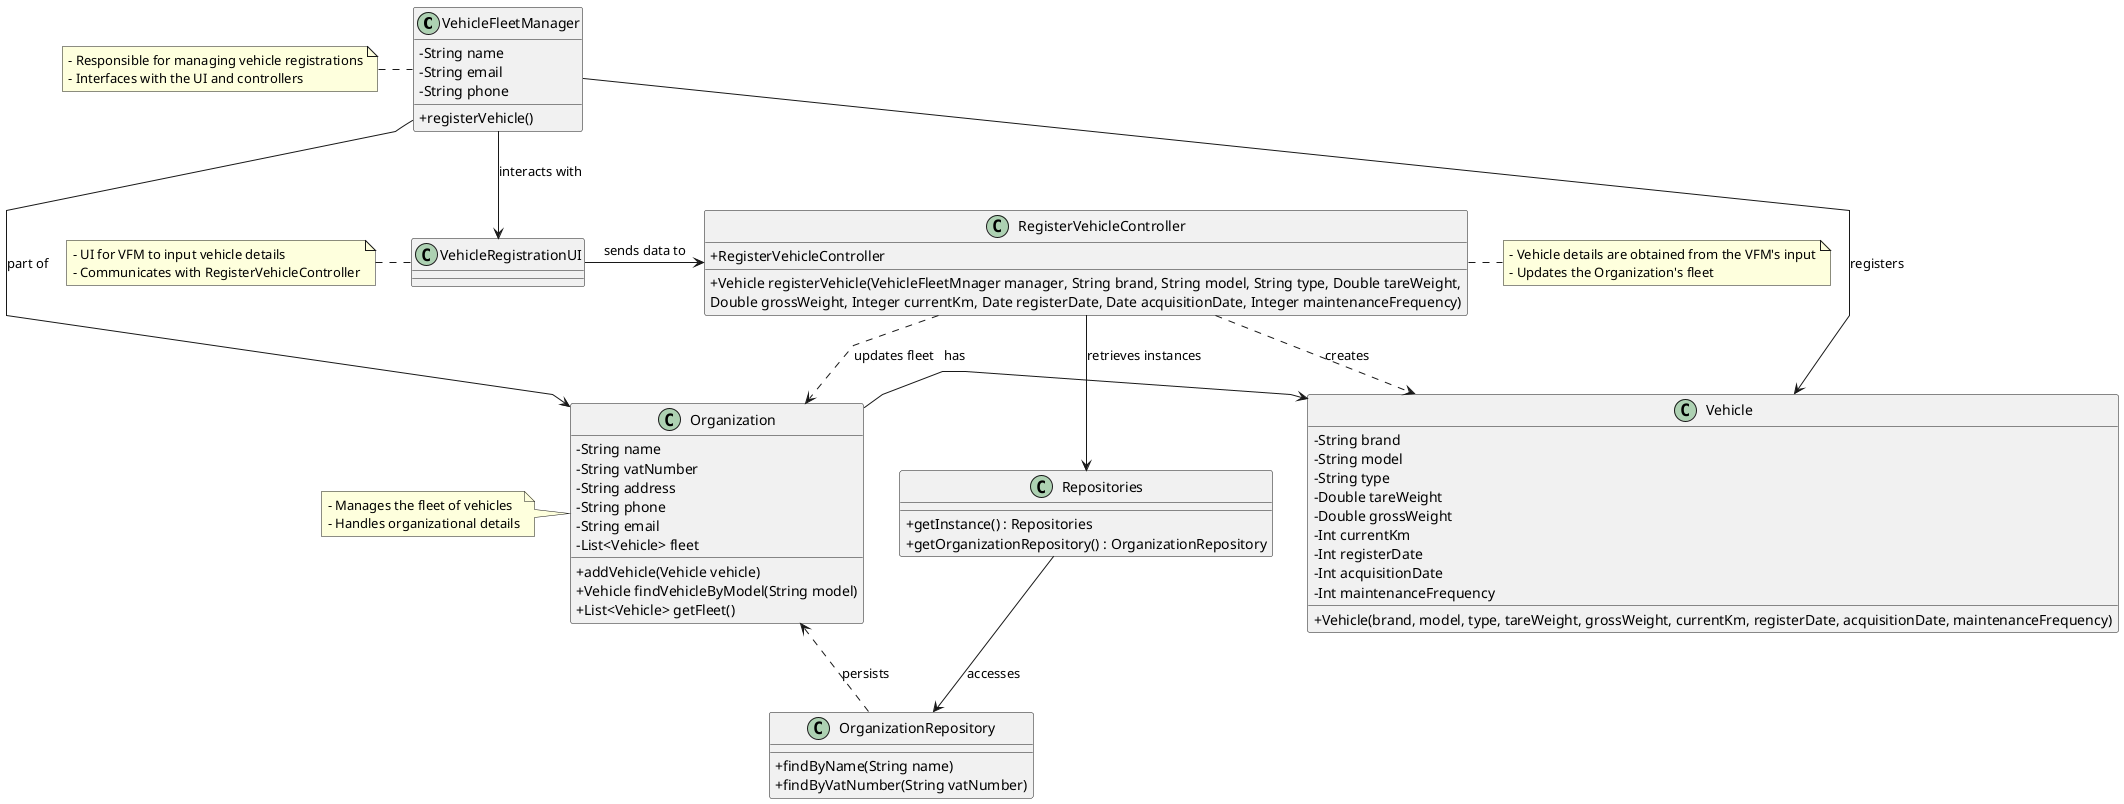 
@startuml
'skinparam monochrome true
skinparam packageStyle rectangle
skinparam shadowing false
skinparam linetype polyline
skinparam classAttributeIconSize 0

class VehicleFleetManager {
  - String name
  - String email
  - String phone
  + registerVehicle()
}

class Vehicle {
  - String brand
  - String model
  - String type
  - Double tareWeight
  - Double grossWeight
  - Int currentKm
  - Int registerDate
  - Int acquisitionDate
  - Int maintenanceFrequency
  + Vehicle(brand, model, type, tareWeight, grossWeight, currentKm, registerDate, acquisitionDate, maintenanceFrequency)
}


class Organization {
  - String name
  - String vatNumber
  - String address
  - String phone
  - String email
  - List<Vehicle> fleet
  + addVehicle(Vehicle vehicle)
  + Vehicle findVehicleByModel(String model)
  + List<Vehicle> getFleet()
}

class OrganizationRepository {
  + findByName(String name)
  + findByVatNumber(String vatNumber)
}

class Repositories {
  + getInstance() : Repositories
  + getOrganizationRepository() : OrganizationRepository
}

class RegisterVehicleController {
  + RegisterVehicleController
  + Vehicle registerVehicle(VehicleFleetMnager manager, String brand, String model, String type, Double tareWeight,
  Double grossWeight, Integer currentKm, Date registerDate, Date acquisitionDate, Integer maintenanceFrequency)
}

class VehicleRegistrationUI {

}

note right of RegisterVehicleController
  - Vehicle details are obtained from the VFM's input
  - Updates the Organization's fleet
end note

note left of VehicleRegistrationUI
  - UI for VFM to input vehicle details
  - Communicates with RegisterVehicleController
end note

note left of Organization
  - Manages the fleet of vehicles
  - Handles organizational details
end note

note left of VehicleFleetManager
  - Responsible for managing vehicle registrations
  - Interfaces with the UI and controllers
end note

VehicleFleetManager -down-> VehicleRegistrationUI : interacts with
VehicleRegistrationUI -right-> RegisterVehicleController : sends data to
RegisterVehicleController -down-> Repositories : retrieves instances
Repositories -down-> OrganizationRepository : accesses
Organization -right-> Vehicle : has
OrganizationRepository .left.> Organization : persists

VehicleFleetManager -down-> Organization : part of
VehicleFleetManager -down-> Vehicle : registers

RegisterVehicleController ..> Vehicle : creates
RegisterVehicleController ..> Organization : updates fleet

@enduml
